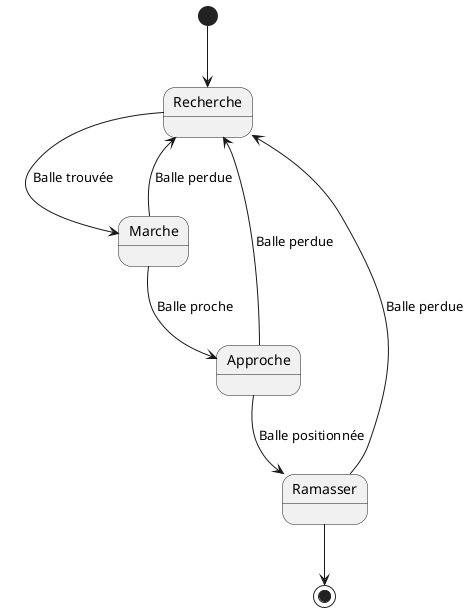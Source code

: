 @startuml

[*] --> Recherche
Recherche --> Marche : Balle trouvée
Marche --> Recherche : Balle perdue
Marche --> Approche : Balle proche
Approche --> Recherche : Balle perdue
Approche --> Ramasser : Balle positionnée
Ramasser --> Recherche : Balle perdue
Ramasser --> [*]

@enduml
